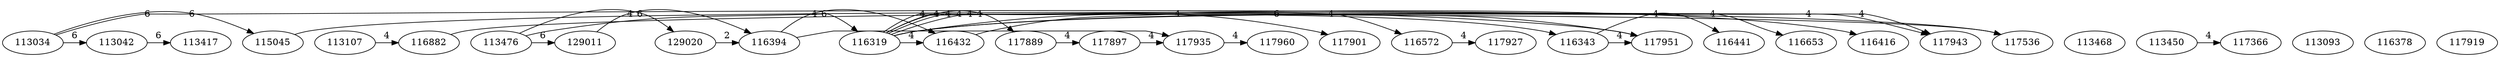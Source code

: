 digraph CIC_TopologicalOrder_Codes {
graph [ordering = "out"]
113034 ;
113468 ;
113476 ;
113476 ;
113450 ;
113093 ;
113107 ;
116378 ;
117919 ;
115045 ;
113042 ;
116319 ;
129020 ;
129011 ;
117366 ;
116882 ;
113417 ;
117536 ;
117943 ;
116416 ;
116653 ;
116343 ;
116572 ;
117901 ;
117889 ;
116394 ;
116441 ;
117927 ;
117897 ;
116432 ;
117935 ;
117951 ;
117960 ;
{rank = same;
113034 ;
113468 ;
113476 ;
113476 ;
113450 ;
113093 ;
113107 ;
116378 ;
117919 ;
115045 ;
113042 ;
116319 ;
129020 ;
129011 ;
117366 ;
116882 ;
113417 ;
117536 ;
117943 ;
116416 ;
116653 ;
116343 ;
116572 ;
117901 ;
117889 ;
116394 ;
116441 ;
117927 ;
117897 ;
116432 ;
117935 ;
117951 ;
117960 ;
}
113034 -> 117536 [label = 6] ;
113034 -> 115045 [label = 6] ;
113034 -> 113042 [label = 6] ;
113476 -> 116319 [label = 6] ;
113476 -> 129020 [label = 6] ;
113476 -> 129011 [label = 6] ;
113450 -> 117366 [label = 4] ;
129011 -> 116394 [label = 4] ;
129020 -> 116394 [label = 2] ;
113042 -> 113417 [label = 6] ;
116319 -> 117536 [label = 4] ;
116319 -> 117943 [label = 4] ;
116319 -> 116416 [label = 4] ;
116319 -> 116432 [label = 4] ;
116319 -> 116653 [label = 4] ;
116319 -> 116343 [label = 4] ;
116319 -> 116572 [label = 4] ;
116319 -> 117901 [label = 4] ;
116319 -> 117889 [label = 4] ;
116394 -> 116432 [label = 4] ;
116394 -> 117935 [label = 4] ;
117889 -> 117897 [label = 4] ;
113107 -> 116882 [label = 4] ;
115045 -> 117943 [label = 4] ;
117897 -> 117935 [label = 4] ;
116572 -> 117927 [label = 4] ;
116343 -> 117951 [label = 4] ;
116343 -> 116441 [label = 4] ;
117935 -> 117960 [label = 4] ;
116432 -> 117951 [label = 4] ;
116882 -> 117951 [label = 6] ;
}
